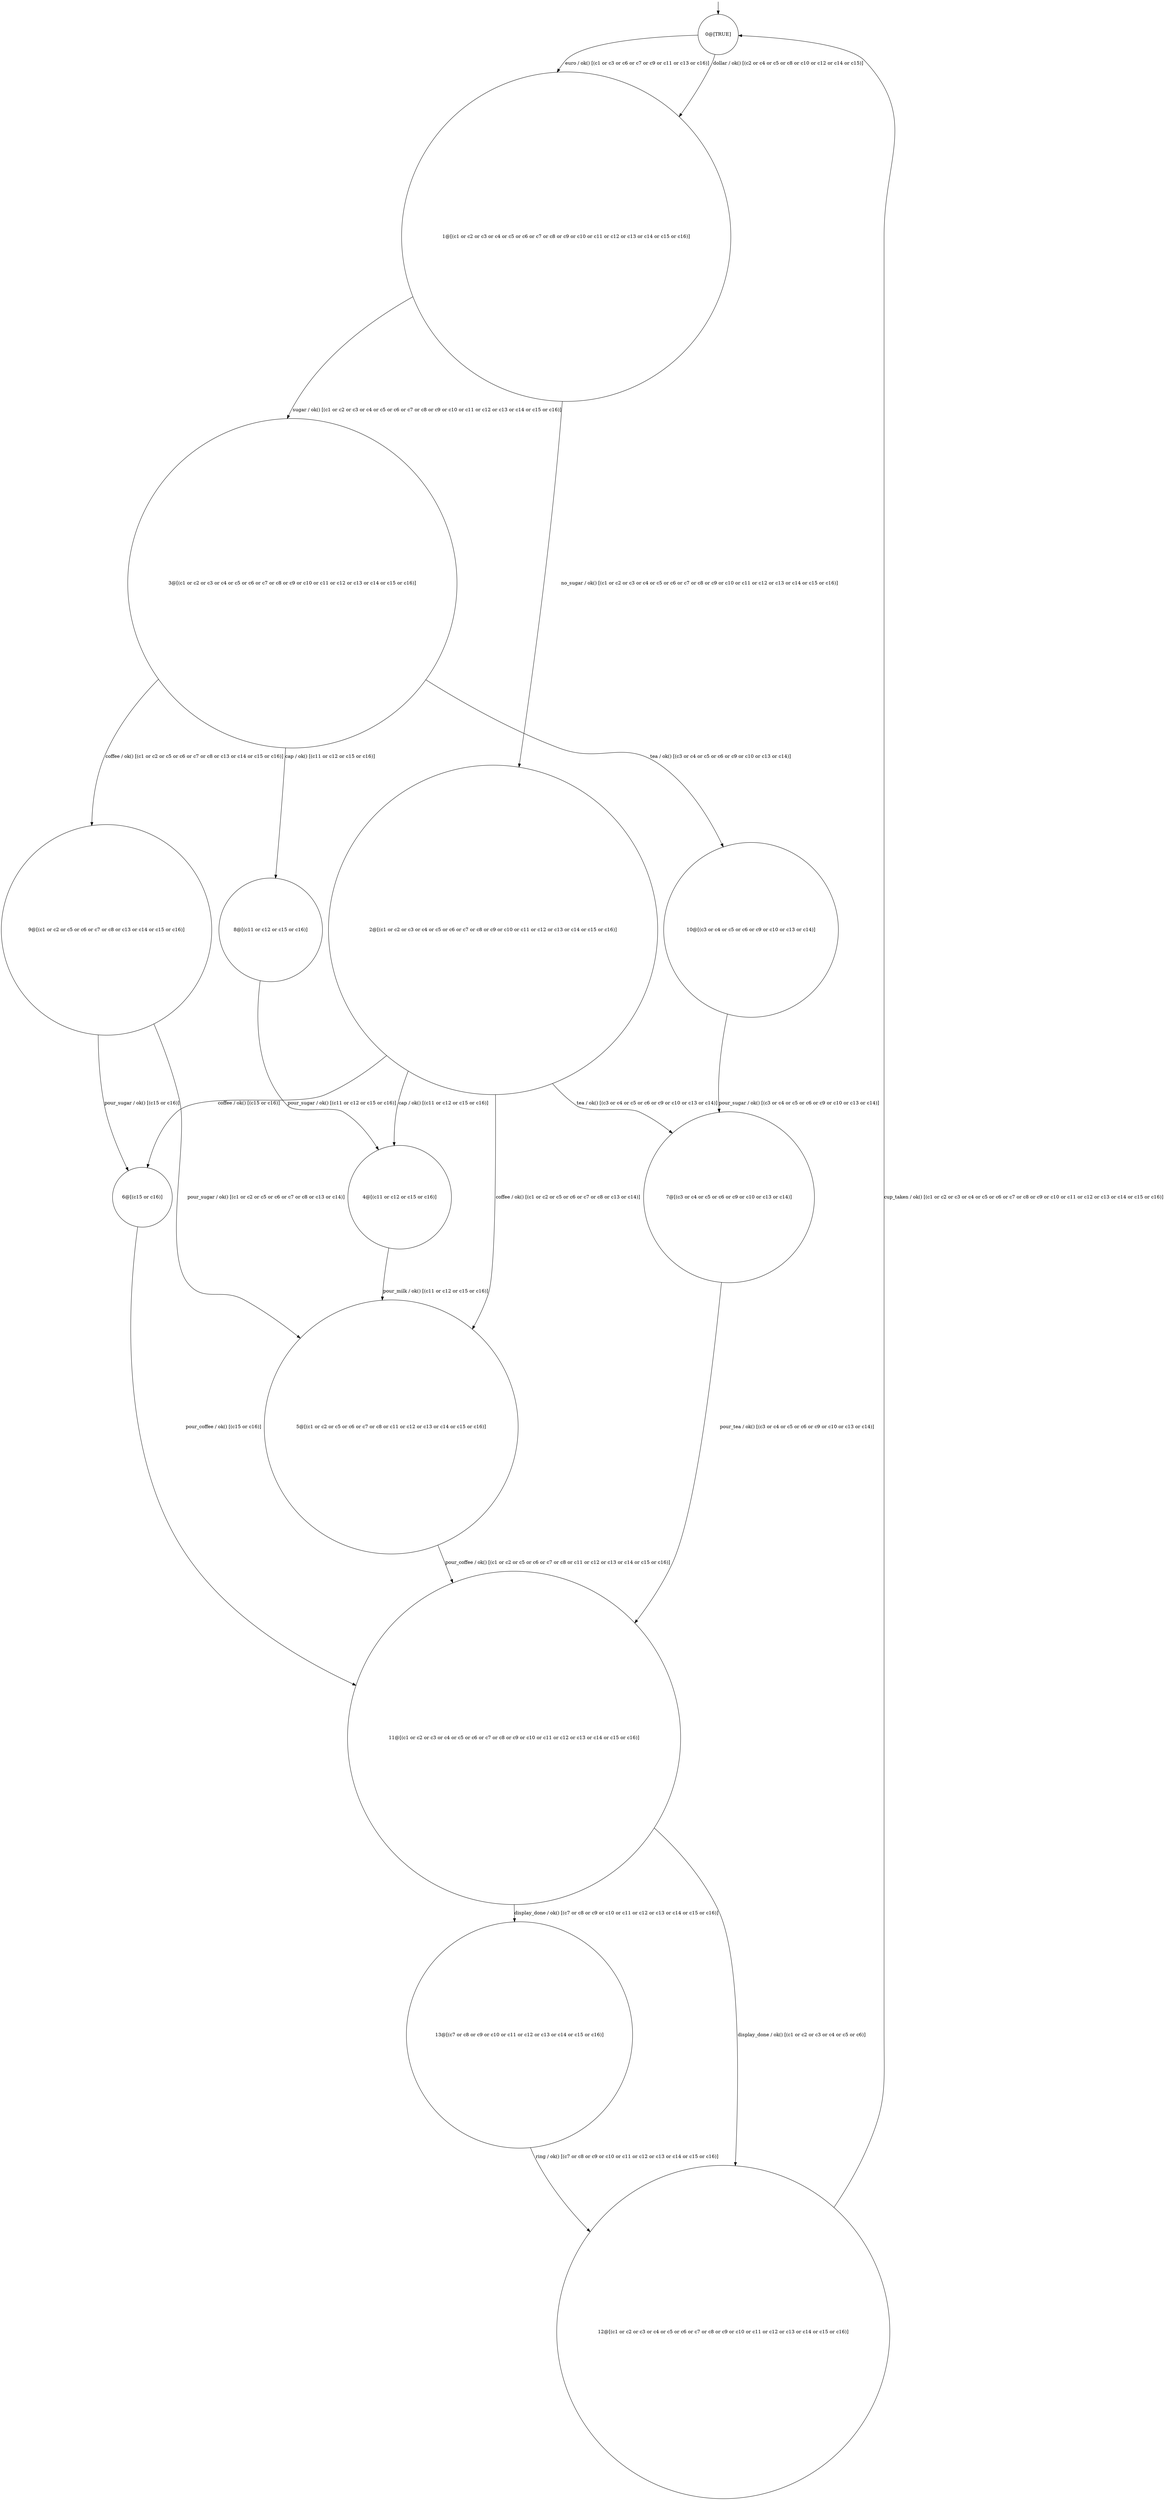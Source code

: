 digraph g {
	edge [lblstyle="above, sloped"];
	s0 [shape="circle" label="0@[TRUE]"];
	s1 [shape="circle" label="1@[(c1 or c2 or c3 or c4 or c5 or c6 or c7 or c8 or c9 or c10 or c11 or c12 or c13 or c14 or c15 or c16)]"];
	s2 [shape="circle" label="2@[(c1 or c2 or c3 or c4 or c5 or c6 or c7 or c8 or c9 or c10 or c11 or c12 or c13 or c14 or c15 or c16)]"];
	s3 [shape="circle" label="3@[(c1 or c2 or c3 or c4 or c5 or c6 or c7 or c8 or c9 or c10 or c11 or c12 or c13 or c14 or c15 or c16)]"];
	s4 [shape="circle" label="4@[(c11 or c12 or c15 or c16)]"];
	s5 [shape="circle" label="5@[(c1 or c2 or c5 or c6 or c7 or c8 or c11 or c12 or c13 or c14 or c15 or c16)]"];
	s6 [shape="circle" label="6@[(c15 or c16)]"];
	s7 [shape="circle" label="7@[(c3 or c4 or c5 or c6 or c9 or c10 or c13 or c14)]"];
	s8 [shape="circle" label="8@[(c11 or c12 or c15 or c16)]"];
	s9 [shape="circle" label="9@[(c1 or c2 or c5 or c6 or c7 or c8 or c13 or c14 or c15 or c16)]"];
	s10 [shape="circle" label="10@[(c3 or c4 or c5 or c6 or c9 or c10 or c13 or c14)]"];
	s11 [shape="circle" label="11@[(c1 or c2 or c3 or c4 or c5 or c6 or c7 or c8 or c9 or c10 or c11 or c12 or c13 or c14 or c15 or c16)]"];
	s12 [shape="circle" label="12@[(c1 or c2 or c3 or c4 or c5 or c6 or c7 or c8 or c9 or c10 or c11 or c12 or c13 or c14 or c15 or c16)]"];
	s13 [shape="circle" label="13@[(c7 or c8 or c9 or c10 or c11 or c12 or c13 or c14 or c15 or c16)]"];
	s0 -> s1 [label="dollar / ok() [(c2 or c4 or c5 or c8 or c10 or c12 or c14 or c15)]"];
	s0 -> s1 [label="euro / ok() [(c1 or c3 or c6 or c7 or c9 or c11 or c13 or c16)]"];
	s1 -> s2 [label="no_sugar / ok() [(c1 or c2 or c3 or c4 or c5 or c6 or c7 or c8 or c9 or c10 or c11 or c12 or c13 or c14 or c15 or c16)]"];
	s1 -> s3 [label="sugar / ok() [(c1 or c2 or c3 or c4 or c5 or c6 or c7 or c8 or c9 or c10 or c11 or c12 or c13 or c14 or c15 or c16)]"];
	s2 -> s4 [label="cap / ok() [(c11 or c12 or c15 or c16)]"];
	s2 -> s6 [label="coffee / ok() [(c15 or c16)]"];
	s2 -> s5 [label="coffee / ok() [(c1 or c2 or c5 or c6 or c7 or c8 or c13 or c14)]"];
	s2 -> s7 [label="tea / ok() [(c3 or c4 or c5 or c6 or c9 or c10 or c13 or c14)]"];
	s3 -> s8 [label="cap / ok() [(c11 or c12 or c15 or c16)]"];
	s3 -> s9 [label="coffee / ok() [(c1 or c2 or c5 or c6 or c7 or c8 or c13 or c14 or c15 or c16)]"];
	s3 -> s10 [label="tea / ok() [(c3 or c4 or c5 or c6 or c9 or c10 or c13 or c14)]"];
	s4 -> s5 [label="pour_milk / ok() [(c11 or c12 or c15 or c16)]"];
	s5 -> s11 [label="pour_coffee / ok() [(c1 or c2 or c5 or c6 or c7 or c8 or c11 or c12 or c13 or c14 or c15 or c16)]"];
	s6 -> s11 [label="pour_coffee / ok() [(c15 or c16)]"];
	s7 -> s11 [label="pour_tea / ok() [(c3 or c4 or c5 or c6 or c9 or c10 or c13 or c14)]"];
	s8 -> s4 [label="pour_sugar / ok() [(c11 or c12 or c15 or c16)]"];
	s9 -> s5 [label="pour_sugar / ok() [(c1 or c2 or c5 or c6 or c7 or c8 or c13 or c14)]"];
	s9 -> s6 [label="pour_sugar / ok() [(c15 or c16)]"];
	s10 -> s7 [label="pour_sugar / ok() [(c3 or c4 or c5 or c6 or c9 or c10 or c13 or c14)]"];
	s11 -> s13 [label="display_done / ok() [(c7 or c8 or c9 or c10 or c11 or c12 or c13 or c14 or c15 or c16)]"];
	s11 -> s12 [label="display_done / ok() [(c1 or c2 or c3 or c4 or c5 or c6)]"];
	s12 -> s0 [label="cup_taken / ok() [(c1 or c2 or c3 or c4 or c5 or c6 or c7 or c8 or c9 or c10 or c11 or c12 or c13 or c14 or c15 or c16)]"];
	s13 -> s12 [label="ring / ok() [(c7 or c8 or c9 or c10 or c11 or c12 or c13 or c14 or c15 or c16)]"];
	__start0 [label="" shape="none" width="0" height="0"];
	__start0 -> s0;
}